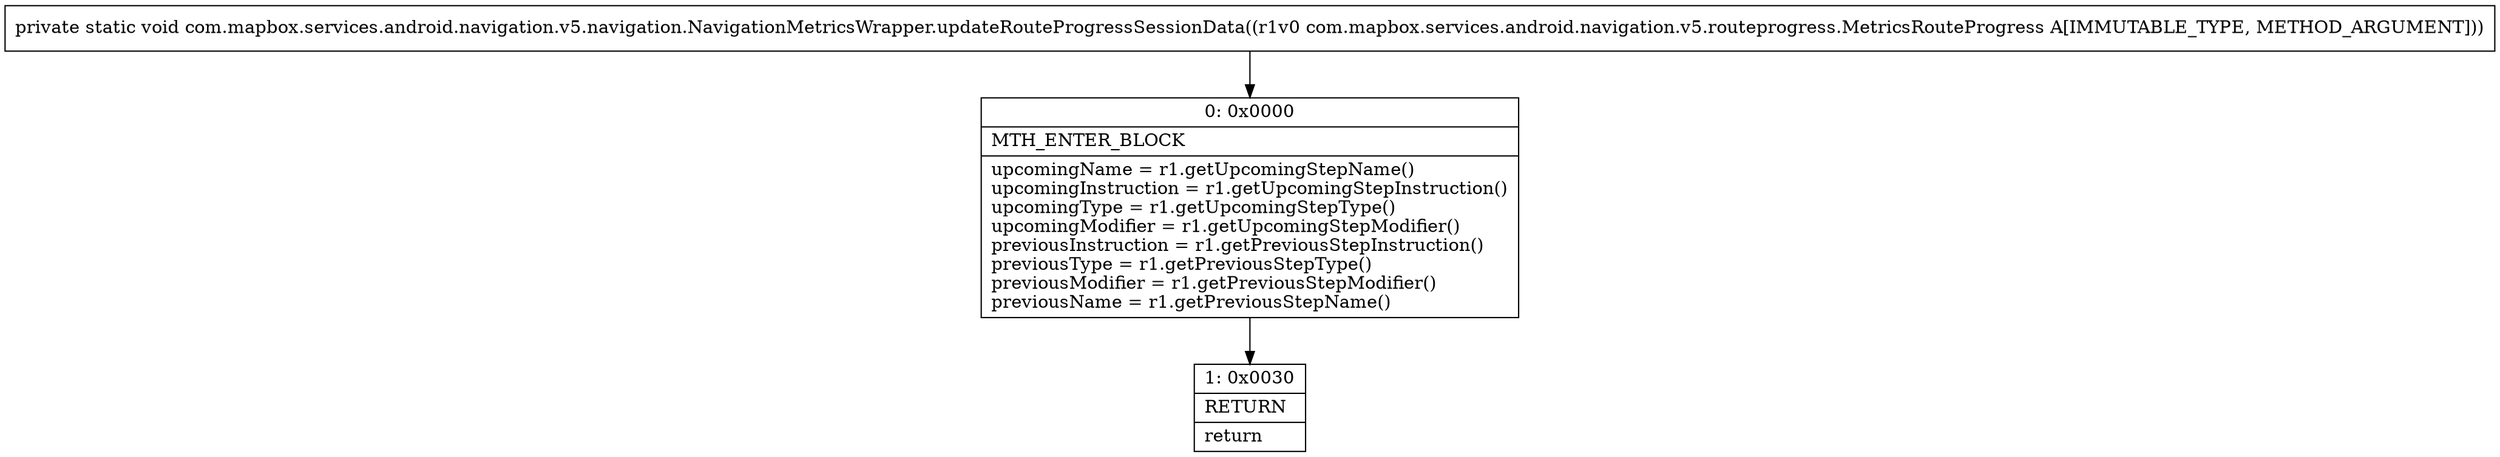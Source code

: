 digraph "CFG forcom.mapbox.services.android.navigation.v5.navigation.NavigationMetricsWrapper.updateRouteProgressSessionData(Lcom\/mapbox\/services\/android\/navigation\/v5\/routeprogress\/MetricsRouteProgress;)V" {
Node_0 [shape=record,label="{0\:\ 0x0000|MTH_ENTER_BLOCK\l|upcomingName = r1.getUpcomingStepName()\lupcomingInstruction = r1.getUpcomingStepInstruction()\lupcomingType = r1.getUpcomingStepType()\lupcomingModifier = r1.getUpcomingStepModifier()\lpreviousInstruction = r1.getPreviousStepInstruction()\lpreviousType = r1.getPreviousStepType()\lpreviousModifier = r1.getPreviousStepModifier()\lpreviousName = r1.getPreviousStepName()\l}"];
Node_1 [shape=record,label="{1\:\ 0x0030|RETURN\l|return\l}"];
MethodNode[shape=record,label="{private static void com.mapbox.services.android.navigation.v5.navigation.NavigationMetricsWrapper.updateRouteProgressSessionData((r1v0 com.mapbox.services.android.navigation.v5.routeprogress.MetricsRouteProgress A[IMMUTABLE_TYPE, METHOD_ARGUMENT])) }"];
MethodNode -> Node_0;
Node_0 -> Node_1;
}

